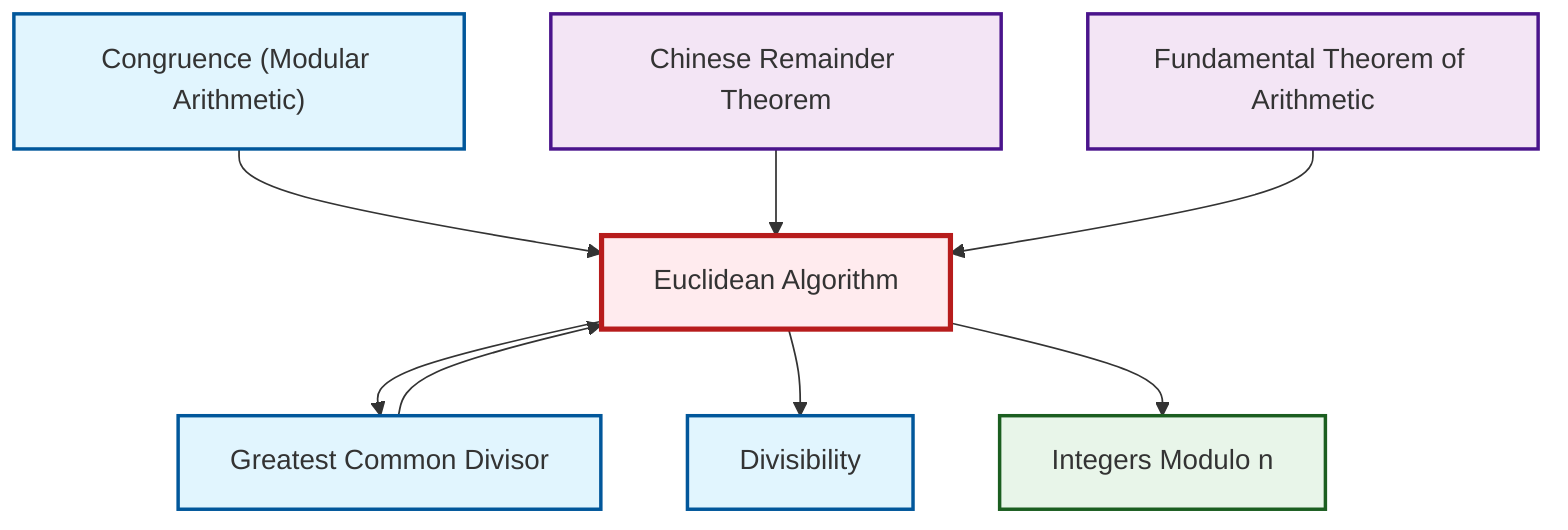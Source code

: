graph TD
    classDef definition fill:#e1f5fe,stroke:#01579b,stroke-width:2px
    classDef theorem fill:#f3e5f5,stroke:#4a148c,stroke-width:2px
    classDef axiom fill:#fff3e0,stroke:#e65100,stroke-width:2px
    classDef example fill:#e8f5e9,stroke:#1b5e20,stroke-width:2px
    classDef current fill:#ffebee,stroke:#b71c1c,stroke-width:3px
    thm-fundamental-arithmetic["Fundamental Theorem of Arithmetic"]:::theorem
    thm-euclidean-algorithm["Euclidean Algorithm"]:::theorem
    def-gcd["Greatest Common Divisor"]:::definition
    ex-quotient-integers-mod-n["Integers Modulo n"]:::example
    def-congruence["Congruence (Modular Arithmetic)"]:::definition
    def-divisibility["Divisibility"]:::definition
    thm-chinese-remainder["Chinese Remainder Theorem"]:::theorem
    def-congruence --> thm-euclidean-algorithm
    thm-chinese-remainder --> thm-euclidean-algorithm
    def-gcd --> thm-euclidean-algorithm
    thm-euclidean-algorithm --> def-gcd
    thm-fundamental-arithmetic --> thm-euclidean-algorithm
    thm-euclidean-algorithm --> def-divisibility
    thm-euclidean-algorithm --> ex-quotient-integers-mod-n
    class thm-euclidean-algorithm current